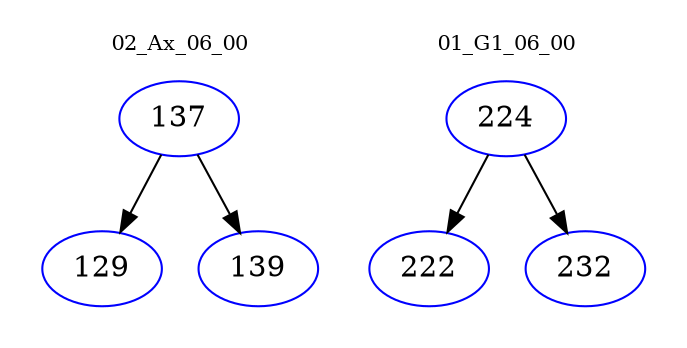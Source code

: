 digraph{
subgraph cluster_0 {
color = white
label = "02_Ax_06_00";
fontsize=10;
T0_137 [label="137", color="blue"]
T0_137 -> T0_129 [color="black"]
T0_129 [label="129", color="blue"]
T0_137 -> T0_139 [color="black"]
T0_139 [label="139", color="blue"]
}
subgraph cluster_1 {
color = white
label = "01_G1_06_00";
fontsize=10;
T1_224 [label="224", color="blue"]
T1_224 -> T1_222 [color="black"]
T1_222 [label="222", color="blue"]
T1_224 -> T1_232 [color="black"]
T1_232 [label="232", color="blue"]
}
}
